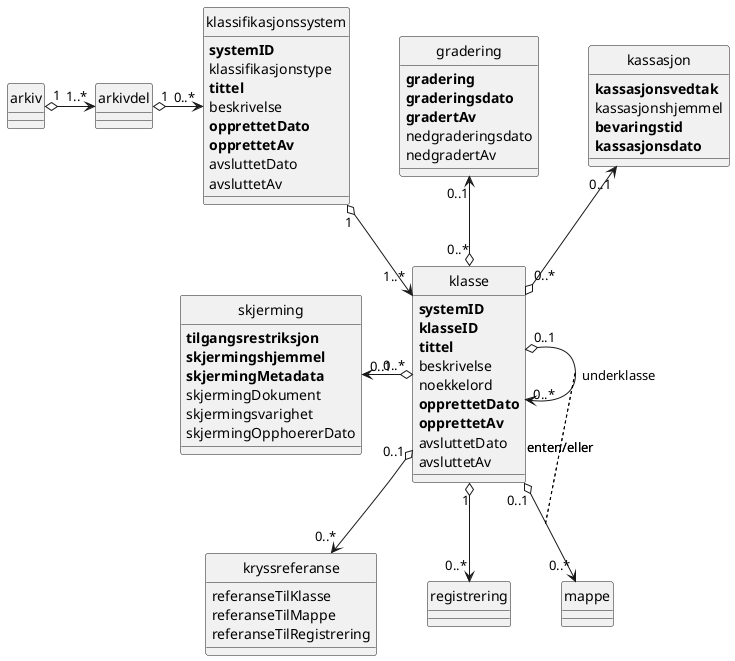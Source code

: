 @startuml
scale max 4096 width
skinparam nodesep 50
hide circle

class gradering {
  <b>gradering</b>
  <b>graderingsdato</b>
  <b>gradertAv</b>
  nedgraderingsdato
  nedgradertAv
}

class kassasjon {
  <b>kassasjonsvedtak</b>
  kassasjonshjemmel
  <b>bevaringstid</b>
  <b>kassasjonsdato</b>
}

class kryssreferanse {
  referanseTilKlasse
  referanseTilMappe
  referanseTilRegistrering
}

class skjerming {
  <b>tilgangsrestriksjon</b>
  <b>skjermingshjemmel</b>
  <b>skjermingMetadata</b>
  skjermingDokument
  skjermingsvarighet
  skjermingOpphoererDato
}

class klassifikasjonssystem {
  <b>systemID</b>
  klassifikasjonstype
  <b>tittel</b>
  beskrivelse
  <b>opprettetDato</b>
  <b>opprettetAv</b>
  avsluttetDato
  avsluttetAv
}

class klasse {
  <b>systemID</b>
  <b>klasseID</b>
  <b>tittel</b>
  beskrivelse
  noekkelord
  <b>opprettetDato</b>
  <b>opprettetAv</b>
  avsluttetDato
  avsluttetAv
}

class arkivdel
class registrering
class klassifikasjonssystem
class mappe

gradering "0..1" <--o "0..*" klasse
kassasjon "0..1" <--o "0..*" klasse
klasse "0..1" o--> "0..*" kryssreferanse
skjerming "0..1" <-o "0..*" klasse
arkiv "1" o-> "1..*" arkivdel
arkivdel "1" o-> "0..*" klassifikasjonssystem
klassifikasjonssystem "1" o--> "1..*" klasse

klasse "0..1" o--> "0..*" klasse : underklasse
klasse "0..1" o--> "0..*" mappe
' FIXME should constraint also cover klasse-registrering?
constraint on links: enten/eller

klasse "1" o--> "0..*" registrering

@enduml
